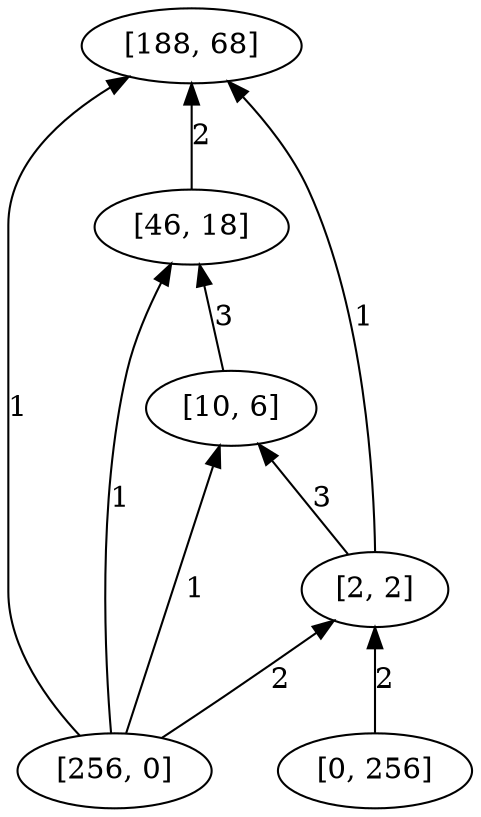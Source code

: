 digraph "DD" { 
rankdir = "BT" 
graph [ ordering = "out"];
5001 -> 1[label = "1"];
5001 -> 2[label = "1"];
5001 -> 3[label = "1"];
5001 -> 4[label = "2"];
5002 -> 4[label = "2"];
2 -> 1[label = "2"];
3 -> 2[label = "3"];
4 -> 1[label = "1"];
4 -> 3[label = "3"];
5001 [label = "[256, 0]",  shape = oval]
5002 [label = "[0, 256]",  shape = oval]
1 [label = "[188, 68]",  shape = oval]
2 [label = "[46, 18]",  shape = oval]
3 [label = "[10, 6]",  shape = oval]
4 [label = "[2, 2]",  shape = oval]
}
